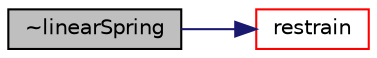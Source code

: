 digraph "~linearSpring"
{
  bgcolor="transparent";
  edge [fontname="Helvetica",fontsize="10",labelfontname="Helvetica",labelfontsize="10"];
  node [fontname="Helvetica",fontsize="10",shape=record];
  rankdir="LR";
  Node1 [label="~linearSpring",height=0.2,width=0.4,color="black", fillcolor="grey75", style="filled", fontcolor="black"];
  Node1 -> Node2 [color="midnightblue",fontsize="10",style="solid",fontname="Helvetica"];
  Node2 [label="restrain",height=0.2,width=0.4,color="red",URL="$a01371.html#a7fa713dfa7e7b8124d760266460acb1a",tooltip="Calculate the restraint position, force and moment. "];
}
